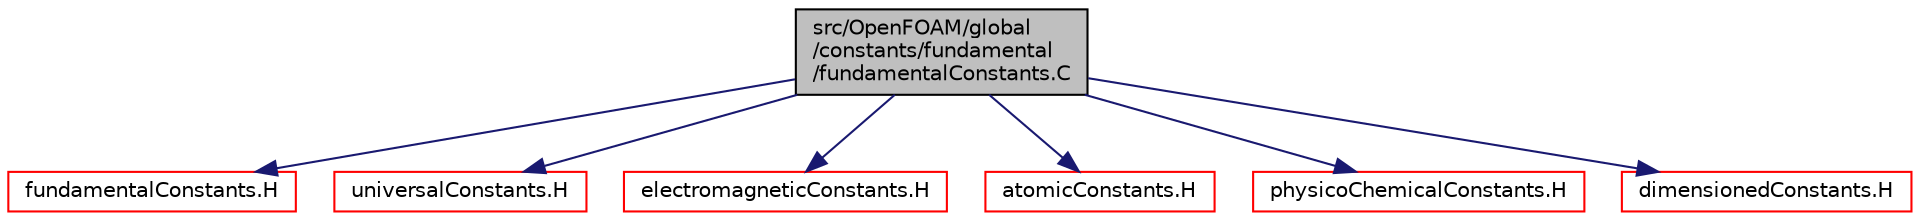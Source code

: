 digraph "src/OpenFOAM/global/constants/fundamental/fundamentalConstants.C"
{
  bgcolor="transparent";
  edge [fontname="Helvetica",fontsize="10",labelfontname="Helvetica",labelfontsize="10"];
  node [fontname="Helvetica",fontsize="10",shape=record];
  Node0 [label="src/OpenFOAM/global\l/constants/fundamental\l/fundamentalConstants.C",height=0.2,width=0.4,color="black", fillcolor="grey75", style="filled", fontcolor="black"];
  Node0 -> Node1 [color="midnightblue",fontsize="10",style="solid",fontname="Helvetica"];
  Node1 [label="fundamentalConstants.H",height=0.2,width=0.4,color="red",URL="$a10949.html",tooltip="Fundamental dimensioned constants. "];
  Node0 -> Node123 [color="midnightblue",fontsize="10",style="solid",fontname="Helvetica"];
  Node123 [label="universalConstants.H",height=0.2,width=0.4,color="red",URL="$a10970.html"];
  Node0 -> Node124 [color="midnightblue",fontsize="10",style="solid",fontname="Helvetica"];
  Node124 [label="electromagneticConstants.H",height=0.2,width=0.4,color="red",URL="$a10943.html"];
  Node0 -> Node125 [color="midnightblue",fontsize="10",style="solid",fontname="Helvetica"];
  Node125 [label="atomicConstants.H",height=0.2,width=0.4,color="red",URL="$a10925.html"];
  Node0 -> Node126 [color="midnightblue",fontsize="10",style="solid",fontname="Helvetica"];
  Node126 [label="physicoChemicalConstants.H",height=0.2,width=0.4,color="red",URL="$a10958.html"];
  Node0 -> Node127 [color="midnightblue",fontsize="10",style="solid",fontname="Helvetica"];
  Node127 [label="dimensionedConstants.H",height=0.2,width=0.4,color="red",URL="$a10937.html",tooltip="Dictionary reading and supplying the dimensioned constants used within OpenFOAM, particularly for the..."];
}
